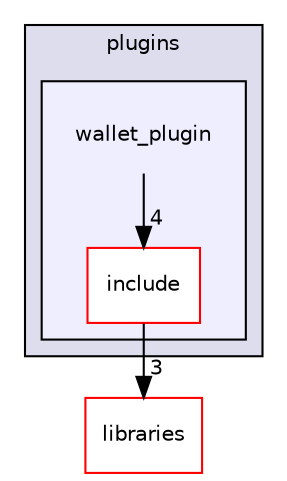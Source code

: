 digraph "plugins/wallet_plugin" {
  compound=true
  node [ fontsize="10", fontname="Helvetica"];
  edge [ labelfontsize="10", labelfontname="Helvetica"];
  subgraph clusterdir_38c8d24aef3972a7f87b834274e76e31 {
    graph [ bgcolor="#ddddee", pencolor="black", label="plugins" fontname="Helvetica", fontsize="10", URL="dir_38c8d24aef3972a7f87b834274e76e31.html"]
  subgraph clusterdir_0b3dfba0f864d9a26bf81616cf3bac85 {
    graph [ bgcolor="#eeeeff", pencolor="black", label="" URL="dir_0b3dfba0f864d9a26bf81616cf3bac85.html"];
    dir_0b3dfba0f864d9a26bf81616cf3bac85 [shape=plaintext label="wallet_plugin"];
    dir_0b346d563a25e6f920c7dfcb0652e046 [shape=box label="include" color="red" fillcolor="white" style="filled" URL="dir_0b346d563a25e6f920c7dfcb0652e046.html"];
  }
  }
  dir_bc0718b08fb2015b8e59c47b2805f60c [shape=box label="libraries" fillcolor="white" style="filled" color="red" URL="dir_bc0718b08fb2015b8e59c47b2805f60c.html"];
  dir_0b3dfba0f864d9a26bf81616cf3bac85->dir_0b346d563a25e6f920c7dfcb0652e046 [headlabel="4", labeldistance=1.5 headhref="dir_001884_001885.html"];
  dir_0b346d563a25e6f920c7dfcb0652e046->dir_bc0718b08fb2015b8e59c47b2805f60c [headlabel="3", labeldistance=1.5 headhref="dir_001885_000004.html"];
}
